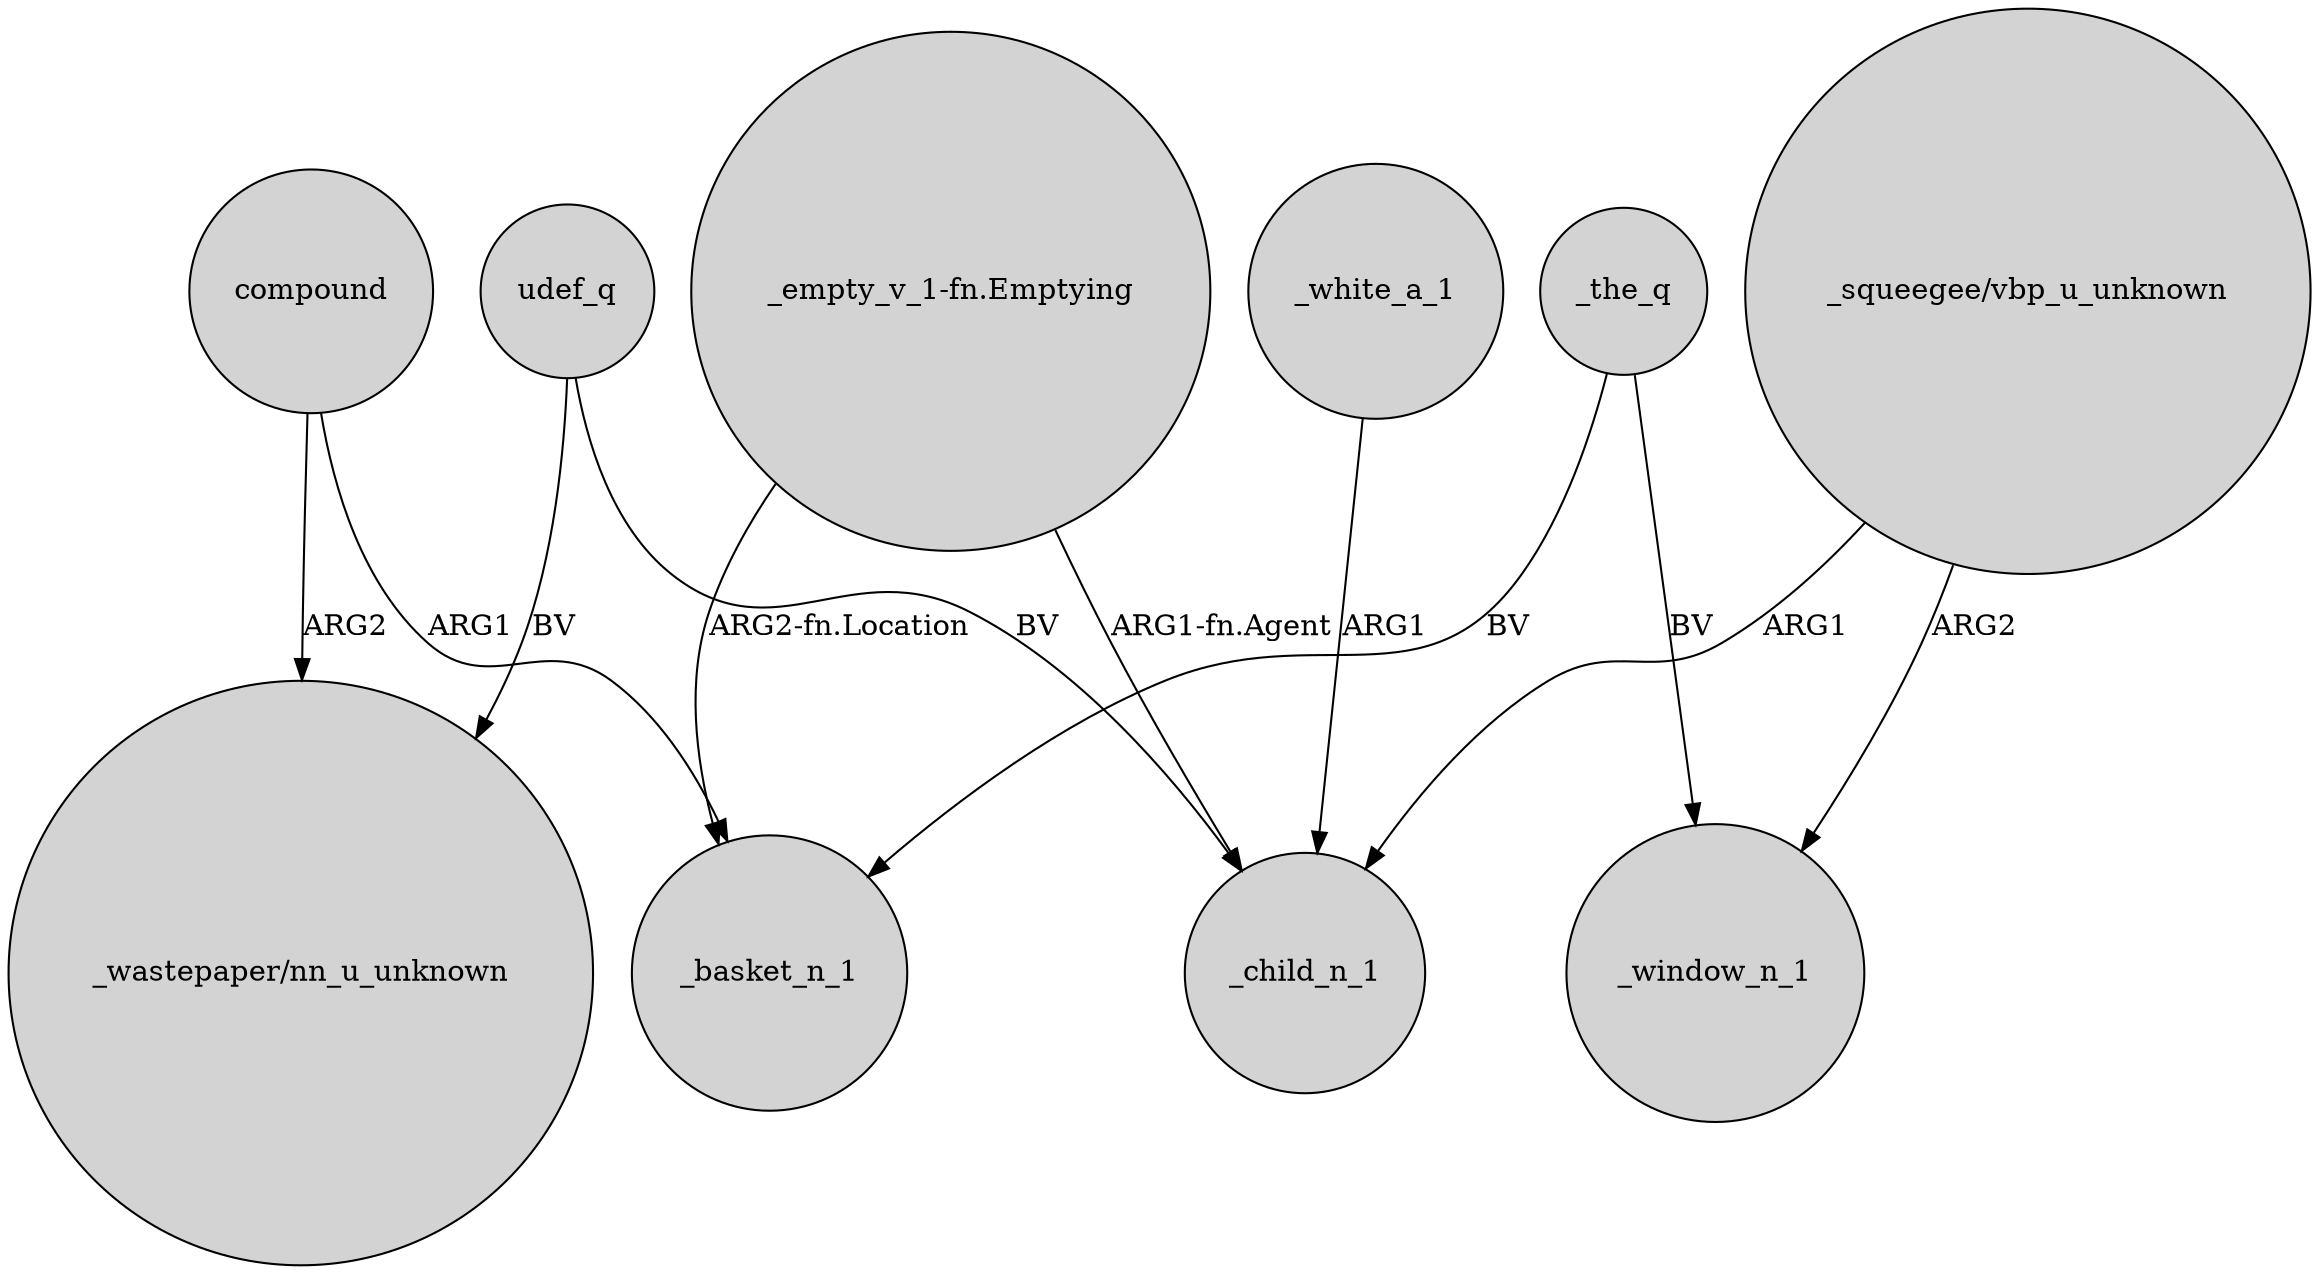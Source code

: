 digraph {
	node [shape=circle style=filled]
	compound -> "_wastepaper/nn_u_unknown" [label=ARG2]
	_the_q -> _window_n_1 [label=BV]
	"_empty_v_1-fn.Emptying" -> _child_n_1 [label="ARG1-fn.Agent"]
	"_squeegee/vbp_u_unknown" -> _window_n_1 [label=ARG2]
	_the_q -> _basket_n_1 [label=BV]
	udef_q -> _child_n_1 [label=BV]
	compound -> _basket_n_1 [label=ARG1]
	udef_q -> "_wastepaper/nn_u_unknown" [label=BV]
	"_empty_v_1-fn.Emptying" -> _basket_n_1 [label="ARG2-fn.Location"]
	_white_a_1 -> _child_n_1 [label=ARG1]
	"_squeegee/vbp_u_unknown" -> _child_n_1 [label=ARG1]
}
